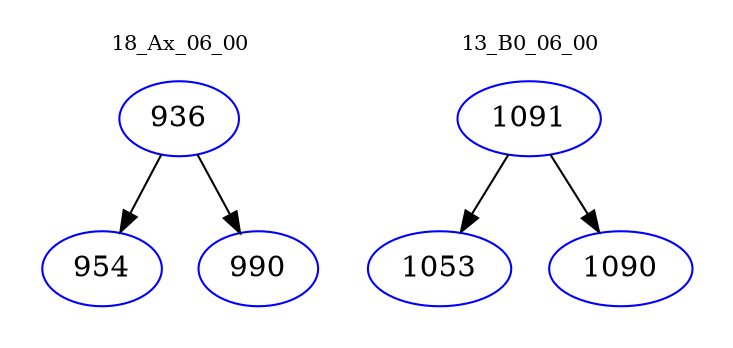digraph{
subgraph cluster_0 {
color = white
label = "18_Ax_06_00";
fontsize=10;
T0_936 [label="936", color="blue"]
T0_936 -> T0_954 [color="black"]
T0_954 [label="954", color="blue"]
T0_936 -> T0_990 [color="black"]
T0_990 [label="990", color="blue"]
}
subgraph cluster_1 {
color = white
label = "13_B0_06_00";
fontsize=10;
T1_1091 [label="1091", color="blue"]
T1_1091 -> T1_1053 [color="black"]
T1_1053 [label="1053", color="blue"]
T1_1091 -> T1_1090 [color="black"]
T1_1090 [label="1090", color="blue"]
}
}
